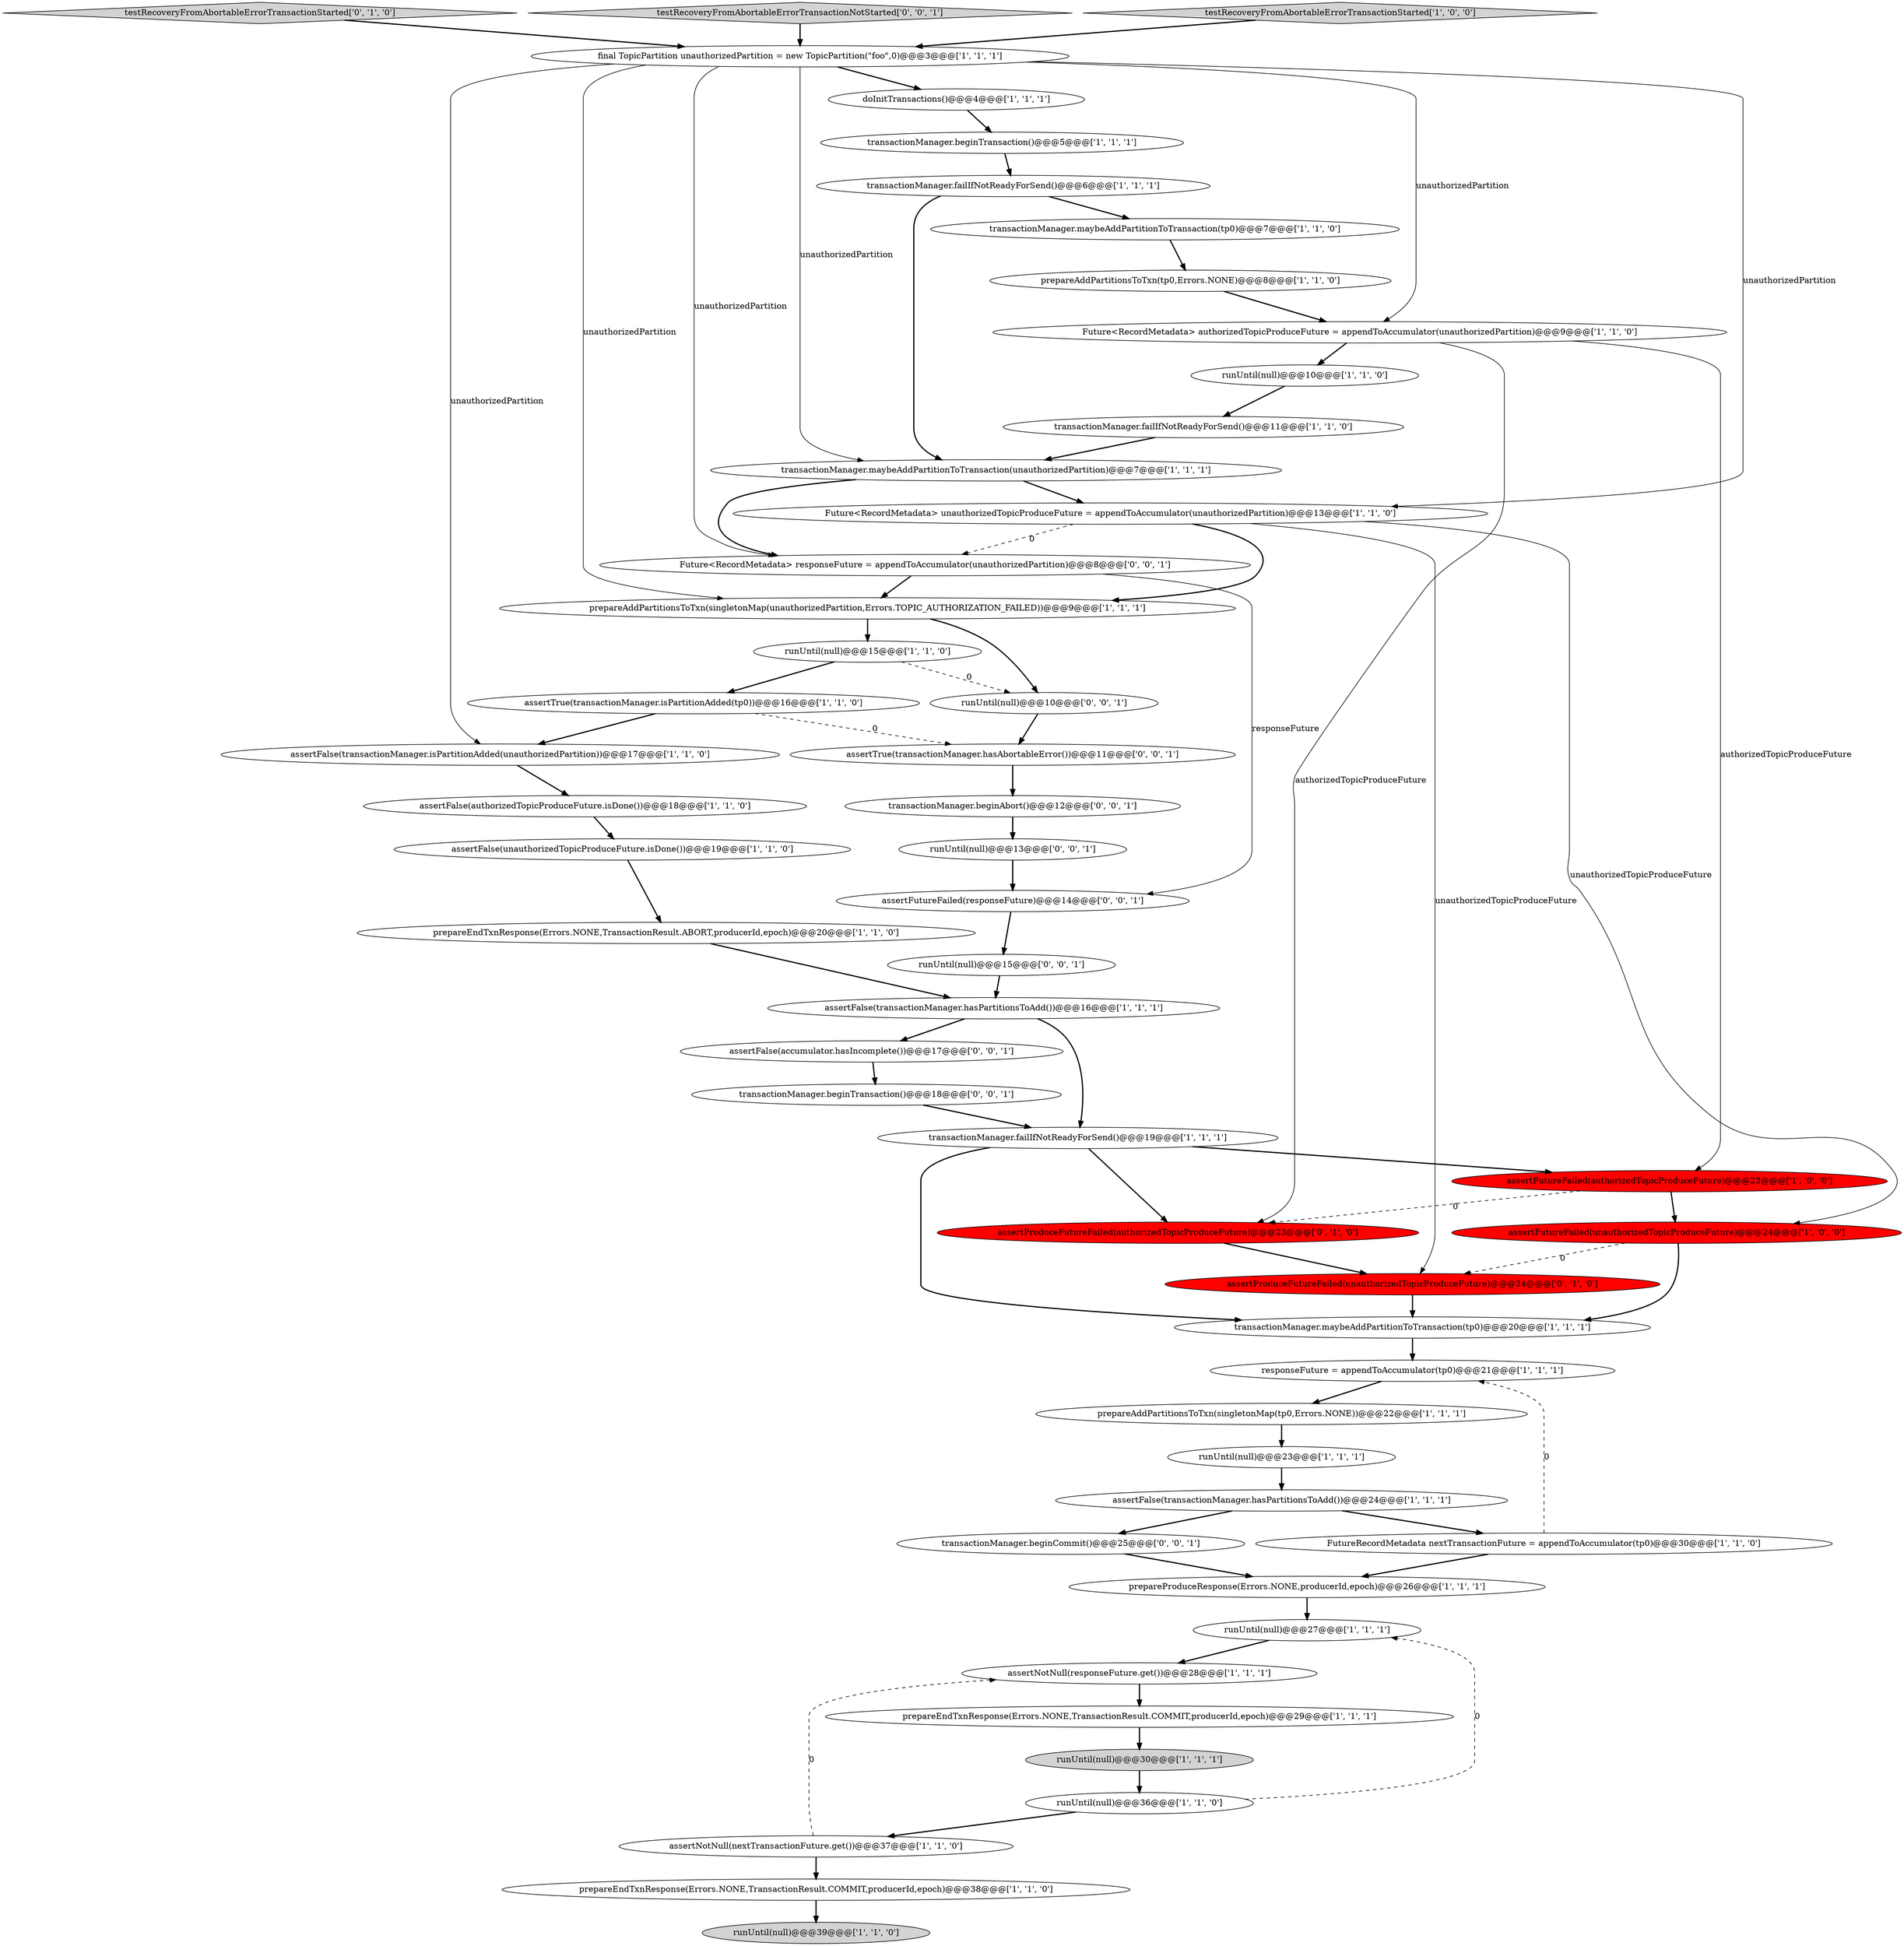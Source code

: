 digraph {
50 [style = filled, label = "assertTrue(transactionManager.hasAbortableError())@@@11@@@['0', '0', '1']", fillcolor = white, shape = ellipse image = "AAA0AAABBB3BBB"];
29 [style = filled, label = "prepareAddPartitionsToTxn(singletonMap(tp0,Errors.NONE))@@@22@@@['1', '1', '1']", fillcolor = white, shape = ellipse image = "AAA0AAABBB1BBB"];
11 [style = filled, label = "runUntil(null)@@@10@@@['1', '1', '0']", fillcolor = white, shape = ellipse image = "AAA0AAABBB1BBB"];
4 [style = filled, label = "Future<RecordMetadata> unauthorizedTopicProduceFuture = appendToAccumulator(unauthorizedPartition)@@@13@@@['1', '1', '0']", fillcolor = white, shape = ellipse image = "AAA0AAABBB1BBB"];
10 [style = filled, label = "assertFalse(authorizedTopicProduceFuture.isDone())@@@18@@@['1', '1', '0']", fillcolor = white, shape = ellipse image = "AAA0AAABBB1BBB"];
1 [style = filled, label = "responseFuture = appendToAccumulator(tp0)@@@21@@@['1', '1', '1']", fillcolor = white, shape = ellipse image = "AAA0AAABBB1BBB"];
16 [style = filled, label = "transactionManager.maybeAddPartitionToTransaction(tp0)@@@7@@@['1', '1', '0']", fillcolor = white, shape = ellipse image = "AAA0AAABBB1BBB"];
26 [style = filled, label = "FutureRecordMetadata nextTransactionFuture = appendToAccumulator(tp0)@@@30@@@['1', '1', '0']", fillcolor = white, shape = ellipse image = "AAA0AAABBB1BBB"];
40 [style = filled, label = "assertProduceFutureFailed(unauthorizedTopicProduceFuture)@@@24@@@['0', '1', '0']", fillcolor = red, shape = ellipse image = "AAA1AAABBB2BBB"];
19 [style = filled, label = "assertFutureFailed(authorizedTopicProduceFuture)@@@23@@@['1', '0', '0']", fillcolor = red, shape = ellipse image = "AAA1AAABBB1BBB"];
34 [style = filled, label = "assertFutureFailed(unauthorizedTopicProduceFuture)@@@24@@@['1', '0', '0']", fillcolor = red, shape = ellipse image = "AAA1AAABBB1BBB"];
23 [style = filled, label = "transactionManager.failIfNotReadyForSend()@@@6@@@['1', '1', '1']", fillcolor = white, shape = ellipse image = "AAA0AAABBB1BBB"];
38 [style = filled, label = "testRecoveryFromAbortableErrorTransactionStarted['0', '1', '0']", fillcolor = lightgray, shape = diamond image = "AAA0AAABBB2BBB"];
42 [style = filled, label = "transactionManager.beginTransaction()@@@18@@@['0', '0', '1']", fillcolor = white, shape = ellipse image = "AAA0AAABBB3BBB"];
3 [style = filled, label = "prepareAddPartitionsToTxn(tp0,Errors.NONE)@@@8@@@['1', '1', '0']", fillcolor = white, shape = ellipse image = "AAA0AAABBB1BBB"];
41 [style = filled, label = "testRecoveryFromAbortableErrorTransactionNotStarted['0', '0', '1']", fillcolor = lightgray, shape = diamond image = "AAA0AAABBB3BBB"];
5 [style = filled, label = "assertFalse(transactionManager.hasPartitionsToAdd())@@@16@@@['1', '1', '1']", fillcolor = white, shape = ellipse image = "AAA0AAABBB1BBB"];
12 [style = filled, label = "testRecoveryFromAbortableErrorTransactionStarted['1', '0', '0']", fillcolor = lightgray, shape = diamond image = "AAA0AAABBB1BBB"];
8 [style = filled, label = "runUntil(null)@@@30@@@['1', '1', '1']", fillcolor = lightgray, shape = ellipse image = "AAA0AAABBB1BBB"];
49 [style = filled, label = "transactionManager.beginAbort()@@@12@@@['0', '0', '1']", fillcolor = white, shape = ellipse image = "AAA0AAABBB3BBB"];
18 [style = filled, label = "transactionManager.maybeAddPartitionToTransaction(unauthorizedPartition)@@@7@@@['1', '1', '1']", fillcolor = white, shape = ellipse image = "AAA0AAABBB1BBB"];
32 [style = filled, label = "Future<RecordMetadata> authorizedTopicProduceFuture = appendToAccumulator(unauthorizedPartition)@@@9@@@['1', '1', '0']", fillcolor = white, shape = ellipse image = "AAA0AAABBB1BBB"];
27 [style = filled, label = "assertFalse(unauthorizedTopicProduceFuture.isDone())@@@19@@@['1', '1', '0']", fillcolor = white, shape = ellipse image = "AAA0AAABBB1BBB"];
15 [style = filled, label = "assertNotNull(nextTransactionFuture.get())@@@37@@@['1', '1', '0']", fillcolor = white, shape = ellipse image = "AAA0AAABBB1BBB"];
0 [style = filled, label = "assertFalse(transactionManager.isPartitionAdded(unauthorizedPartition))@@@17@@@['1', '1', '0']", fillcolor = white, shape = ellipse image = "AAA0AAABBB1BBB"];
7 [style = filled, label = "prepareAddPartitionsToTxn(singletonMap(unauthorizedPartition,Errors.TOPIC_AUTHORIZATION_FAILED))@@@9@@@['1', '1', '1']", fillcolor = white, shape = ellipse image = "AAA0AAABBB1BBB"];
30 [style = filled, label = "runUntil(null)@@@27@@@['1', '1', '1']", fillcolor = white, shape = ellipse image = "AAA0AAABBB1BBB"];
48 [style = filled, label = "assertFalse(accumulator.hasIncomplete())@@@17@@@['0', '0', '1']", fillcolor = white, shape = ellipse image = "AAA0AAABBB3BBB"];
51 [style = filled, label = "assertFutureFailed(responseFuture)@@@14@@@['0', '0', '1']", fillcolor = white, shape = ellipse image = "AAA0AAABBB3BBB"];
24 [style = filled, label = "runUntil(null)@@@15@@@['1', '1', '0']", fillcolor = white, shape = ellipse image = "AAA0AAABBB1BBB"];
31 [style = filled, label = "final TopicPartition unauthorizedPartition = new TopicPartition(\"foo\",0)@@@3@@@['1', '1', '1']", fillcolor = white, shape = ellipse image = "AAA0AAABBB1BBB"];
35 [style = filled, label = "prepareEndTxnResponse(Errors.NONE,TransactionResult.COMMIT,producerId,epoch)@@@29@@@['1', '1', '1']", fillcolor = white, shape = ellipse image = "AAA0AAABBB1BBB"];
44 [style = filled, label = "runUntil(null)@@@15@@@['0', '0', '1']", fillcolor = white, shape = ellipse image = "AAA0AAABBB3BBB"];
9 [style = filled, label = "runUntil(null)@@@23@@@['1', '1', '1']", fillcolor = white, shape = ellipse image = "AAA0AAABBB1BBB"];
20 [style = filled, label = "prepareEndTxnResponse(Errors.NONE,TransactionResult.COMMIT,producerId,epoch)@@@38@@@['1', '1', '0']", fillcolor = white, shape = ellipse image = "AAA0AAABBB1BBB"];
6 [style = filled, label = "transactionManager.maybeAddPartitionToTransaction(tp0)@@@20@@@['1', '1', '1']", fillcolor = white, shape = ellipse image = "AAA0AAABBB1BBB"];
14 [style = filled, label = "assertFalse(transactionManager.hasPartitionsToAdd())@@@24@@@['1', '1', '1']", fillcolor = white, shape = ellipse image = "AAA0AAABBB1BBB"];
13 [style = filled, label = "runUntil(null)@@@36@@@['1', '1', '0']", fillcolor = white, shape = ellipse image = "AAA0AAABBB1BBB"];
33 [style = filled, label = "assertTrue(transactionManager.isPartitionAdded(tp0))@@@16@@@['1', '1', '0']", fillcolor = white, shape = ellipse image = "AAA0AAABBB1BBB"];
37 [style = filled, label = "transactionManager.failIfNotReadyForSend()@@@11@@@['1', '1', '0']", fillcolor = white, shape = ellipse image = "AAA0AAABBB1BBB"];
28 [style = filled, label = "doInitTransactions()@@@4@@@['1', '1', '1']", fillcolor = white, shape = ellipse image = "AAA0AAABBB1BBB"];
36 [style = filled, label = "prepareProduceResponse(Errors.NONE,producerId,epoch)@@@26@@@['1', '1', '1']", fillcolor = white, shape = ellipse image = "AAA0AAABBB1BBB"];
39 [style = filled, label = "assertProduceFutureFailed(authorizedTopicProduceFuture)@@@23@@@['0', '1', '0']", fillcolor = red, shape = ellipse image = "AAA1AAABBB2BBB"];
25 [style = filled, label = "transactionManager.beginTransaction()@@@5@@@['1', '1', '1']", fillcolor = white, shape = ellipse image = "AAA0AAABBB1BBB"];
43 [style = filled, label = "runUntil(null)@@@13@@@['0', '0', '1']", fillcolor = white, shape = ellipse image = "AAA0AAABBB3BBB"];
47 [style = filled, label = "runUntil(null)@@@10@@@['0', '0', '1']", fillcolor = white, shape = ellipse image = "AAA0AAABBB3BBB"];
2 [style = filled, label = "prepareEndTxnResponse(Errors.NONE,TransactionResult.ABORT,producerId,epoch)@@@20@@@['1', '1', '0']", fillcolor = white, shape = ellipse image = "AAA0AAABBB1BBB"];
46 [style = filled, label = "transactionManager.beginCommit()@@@25@@@['0', '0', '1']", fillcolor = white, shape = ellipse image = "AAA0AAABBB3BBB"];
22 [style = filled, label = "assertNotNull(responseFuture.get())@@@28@@@['1', '1', '1']", fillcolor = white, shape = ellipse image = "AAA0AAABBB1BBB"];
45 [style = filled, label = "Future<RecordMetadata> responseFuture = appendToAccumulator(unauthorizedPartition)@@@8@@@['0', '0', '1']", fillcolor = white, shape = ellipse image = "AAA0AAABBB3BBB"];
17 [style = filled, label = "runUntil(null)@@@39@@@['1', '1', '0']", fillcolor = lightgray, shape = ellipse image = "AAA0AAABBB1BBB"];
21 [style = filled, label = "transactionManager.failIfNotReadyForSend()@@@19@@@['1', '1', '1']", fillcolor = white, shape = ellipse image = "AAA0AAABBB1BBB"];
16->3 [style = bold, label=""];
4->40 [style = solid, label="unauthorizedTopicProduceFuture"];
19->34 [style = bold, label=""];
23->16 [style = bold, label=""];
30->22 [style = bold, label=""];
20->17 [style = bold, label=""];
40->6 [style = bold, label=""];
21->19 [style = bold, label=""];
21->6 [style = bold, label=""];
4->34 [style = solid, label="unauthorizedTopicProduceFuture"];
7->47 [style = bold, label=""];
25->23 [style = bold, label=""];
10->27 [style = bold, label=""];
26->36 [style = bold, label=""];
29->9 [style = bold, label=""];
43->51 [style = bold, label=""];
51->44 [style = bold, label=""];
11->37 [style = bold, label=""];
46->36 [style = bold, label=""];
31->32 [style = solid, label="unauthorizedPartition"];
33->50 [style = dashed, label="0"];
4->45 [style = dashed, label="0"];
38->31 [style = bold, label=""];
32->39 [style = solid, label="authorizedTopicProduceFuture"];
48->42 [style = bold, label=""];
49->43 [style = bold, label=""];
18->45 [style = bold, label=""];
50->49 [style = bold, label=""];
4->7 [style = bold, label=""];
47->50 [style = bold, label=""];
45->7 [style = bold, label=""];
34->40 [style = dashed, label="0"];
15->22 [style = dashed, label="0"];
33->0 [style = bold, label=""];
14->26 [style = bold, label=""];
24->33 [style = bold, label=""];
5->21 [style = bold, label=""];
6->1 [style = bold, label=""];
36->30 [style = bold, label=""];
7->24 [style = bold, label=""];
0->10 [style = bold, label=""];
31->18 [style = solid, label="unauthorizedPartition"];
32->19 [style = solid, label="authorizedTopicProduceFuture"];
18->4 [style = bold, label=""];
21->39 [style = bold, label=""];
31->7 [style = solid, label="unauthorizedPartition"];
19->39 [style = dashed, label="0"];
15->20 [style = bold, label=""];
39->40 [style = bold, label=""];
26->1 [style = dashed, label="0"];
34->6 [style = bold, label=""];
14->46 [style = bold, label=""];
35->8 [style = bold, label=""];
9->14 [style = bold, label=""];
37->18 [style = bold, label=""];
5->48 [style = bold, label=""];
28->25 [style = bold, label=""];
31->4 [style = solid, label="unauthorizedPartition"];
41->31 [style = bold, label=""];
13->15 [style = bold, label=""];
31->28 [style = bold, label=""];
24->47 [style = dashed, label="0"];
42->21 [style = bold, label=""];
1->29 [style = bold, label=""];
3->32 [style = bold, label=""];
22->35 [style = bold, label=""];
32->11 [style = bold, label=""];
31->0 [style = solid, label="unauthorizedPartition"];
44->5 [style = bold, label=""];
45->51 [style = solid, label="responseFuture"];
13->30 [style = dashed, label="0"];
27->2 [style = bold, label=""];
12->31 [style = bold, label=""];
23->18 [style = bold, label=""];
8->13 [style = bold, label=""];
2->5 [style = bold, label=""];
31->45 [style = solid, label="unauthorizedPartition"];
}
